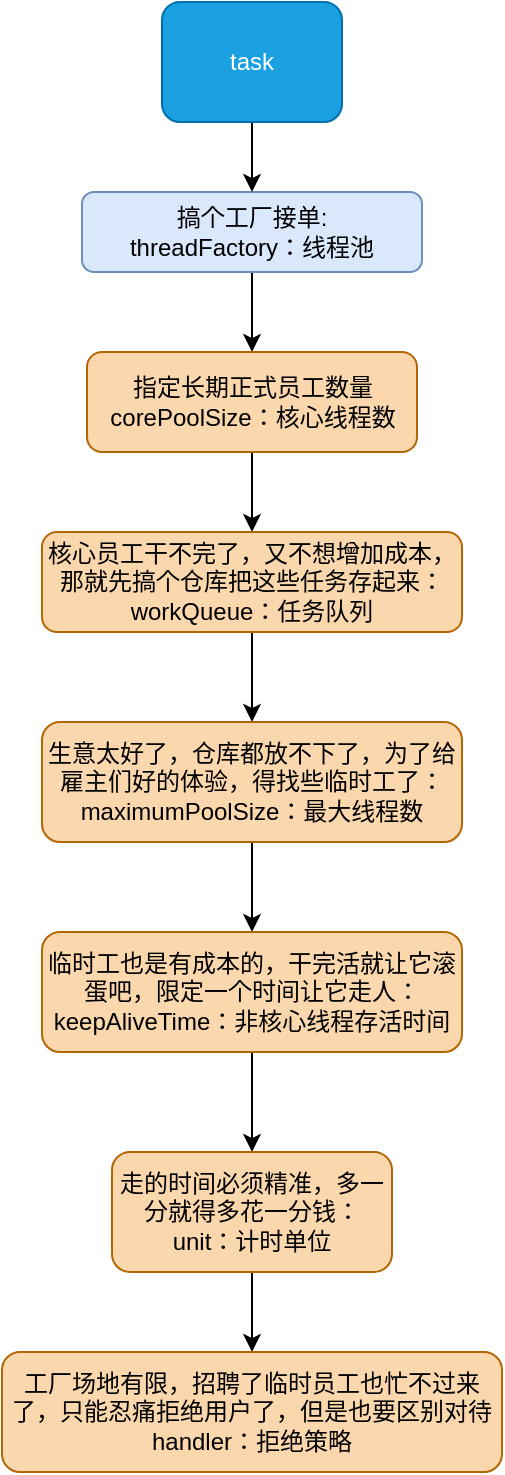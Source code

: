 <mxfile version="20.2.3" type="github">
  <diagram id="qDcCzP3CeafEvzEoM1-i" name="第 1 页">
    <mxGraphModel dx="1722" dy="575" grid="1" gridSize="10" guides="1" tooltips="1" connect="1" arrows="1" fold="1" page="1" pageScale="1" pageWidth="827" pageHeight="1169" math="0" shadow="0">
      <root>
        <mxCell id="0" />
        <mxCell id="1" parent="0" />
        <mxCell id="VEzMDb03vrcIsyC3KS1A-25" style="edgeStyle=orthogonalEdgeStyle;rounded=0;orthogonalLoop=1;jettySize=auto;html=1;" edge="1" parent="1" source="VEzMDb03vrcIsyC3KS1A-2" target="VEzMDb03vrcIsyC3KS1A-12">
          <mxGeometry relative="1" as="geometry" />
        </mxCell>
        <mxCell id="VEzMDb03vrcIsyC3KS1A-2" value="搞个工厂接单:&lt;br&gt;threadFactory：线程池" style="rounded=1;whiteSpace=wrap;html=1;fillColor=#dae8fc;strokeColor=#6c8ebf;" vertex="1" parent="1">
          <mxGeometry x="-520" y="115" width="170" height="40" as="geometry" />
        </mxCell>
        <mxCell id="VEzMDb03vrcIsyC3KS1A-9" style="edgeStyle=orthogonalEdgeStyle;rounded=0;orthogonalLoop=1;jettySize=auto;html=1;" edge="1" parent="1" source="VEzMDb03vrcIsyC3KS1A-8" target="VEzMDb03vrcIsyC3KS1A-2">
          <mxGeometry relative="1" as="geometry">
            <mxPoint x="-326" y="50" as="targetPoint" />
          </mxGeometry>
        </mxCell>
        <mxCell id="VEzMDb03vrcIsyC3KS1A-8" value="task" style="rounded=1;whiteSpace=wrap;html=1;fillColor=#1ba1e2;fontColor=#ffffff;strokeColor=#006EAF;" vertex="1" parent="1">
          <mxGeometry x="-480" y="20" width="90" height="60" as="geometry" />
        </mxCell>
        <mxCell id="VEzMDb03vrcIsyC3KS1A-16" style="edgeStyle=orthogonalEdgeStyle;rounded=0;orthogonalLoop=1;jettySize=auto;html=1;entryX=0.5;entryY=0;entryDx=0;entryDy=0;" edge="1" parent="1" source="VEzMDb03vrcIsyC3KS1A-12" target="VEzMDb03vrcIsyC3KS1A-14">
          <mxGeometry relative="1" as="geometry" />
        </mxCell>
        <mxCell id="VEzMDb03vrcIsyC3KS1A-12" value="指定长期正式员工数量corePoolSize：核心线程数" style="whiteSpace=wrap;html=1;fillColor=#fad7ac;strokeColor=#b46504;rounded=1;" vertex="1" parent="1">
          <mxGeometry x="-517.5" y="195" width="165" height="50" as="geometry" />
        </mxCell>
        <mxCell id="VEzMDb03vrcIsyC3KS1A-18" value="" style="edgeStyle=orthogonalEdgeStyle;rounded=0;orthogonalLoop=1;jettySize=auto;html=1;" edge="1" parent="1" source="VEzMDb03vrcIsyC3KS1A-14" target="VEzMDb03vrcIsyC3KS1A-17">
          <mxGeometry relative="1" as="geometry" />
        </mxCell>
        <mxCell id="VEzMDb03vrcIsyC3KS1A-14" value="核心员工干不完了，又不想增加成本，那就先搞个仓库把这些任务存起来：&lt;br&gt;workQueue：任务队列" style="whiteSpace=wrap;html=1;fillColor=#fad7ac;strokeColor=#b46504;rounded=1;" vertex="1" parent="1">
          <mxGeometry x="-540" y="285" width="210" height="50" as="geometry" />
        </mxCell>
        <mxCell id="VEzMDb03vrcIsyC3KS1A-21" value="" style="edgeStyle=orthogonalEdgeStyle;rounded=0;orthogonalLoop=1;jettySize=auto;html=1;" edge="1" parent="1" source="VEzMDb03vrcIsyC3KS1A-17" target="VEzMDb03vrcIsyC3KS1A-20">
          <mxGeometry relative="1" as="geometry" />
        </mxCell>
        <mxCell id="VEzMDb03vrcIsyC3KS1A-17" value="生意太好了，仓库都放不下了，为了给雇主们好的体验，得找些临时工了：&lt;br&gt;maximumPoolSize：最大线程数" style="whiteSpace=wrap;html=1;fillColor=#fad7ac;strokeColor=#b46504;rounded=1;" vertex="1" parent="1">
          <mxGeometry x="-540" y="380" width="210" height="60" as="geometry" />
        </mxCell>
        <mxCell id="VEzMDb03vrcIsyC3KS1A-23" value="" style="edgeStyle=orthogonalEdgeStyle;rounded=0;orthogonalLoop=1;jettySize=auto;html=1;" edge="1" parent="1" source="VEzMDb03vrcIsyC3KS1A-20" target="VEzMDb03vrcIsyC3KS1A-22">
          <mxGeometry relative="1" as="geometry" />
        </mxCell>
        <mxCell id="VEzMDb03vrcIsyC3KS1A-20" value="临时工也是有成本的，干完活就让它滚蛋吧，限定一个时间让它走人：&lt;br&gt;keepAliveTime：非核心线程存活时间" style="whiteSpace=wrap;html=1;fillColor=#fad7ac;strokeColor=#b46504;rounded=1;" vertex="1" parent="1">
          <mxGeometry x="-540" y="485" width="210" height="60" as="geometry" />
        </mxCell>
        <mxCell id="VEzMDb03vrcIsyC3KS1A-27" value="" style="edgeStyle=orthogonalEdgeStyle;rounded=0;orthogonalLoop=1;jettySize=auto;html=1;" edge="1" parent="1" source="VEzMDb03vrcIsyC3KS1A-22" target="VEzMDb03vrcIsyC3KS1A-26">
          <mxGeometry relative="1" as="geometry" />
        </mxCell>
        <mxCell id="VEzMDb03vrcIsyC3KS1A-22" value="走的时间必须精准，多一分就得多花一分钱：&lt;br&gt;unit：计时单位" style="whiteSpace=wrap;html=1;fillColor=#fad7ac;strokeColor=#b46504;rounded=1;" vertex="1" parent="1">
          <mxGeometry x="-505" y="595" width="140" height="60" as="geometry" />
        </mxCell>
        <mxCell id="VEzMDb03vrcIsyC3KS1A-26" value="工厂场地有限，招聘了临时员工也忙不过来了，只能忍痛拒绝用户了，但是也要区别对待&lt;br&gt;handler：拒绝策略" style="whiteSpace=wrap;html=1;fillColor=#fad7ac;strokeColor=#b46504;rounded=1;" vertex="1" parent="1">
          <mxGeometry x="-560" y="695" width="250" height="60" as="geometry" />
        </mxCell>
      </root>
    </mxGraphModel>
  </diagram>
</mxfile>
